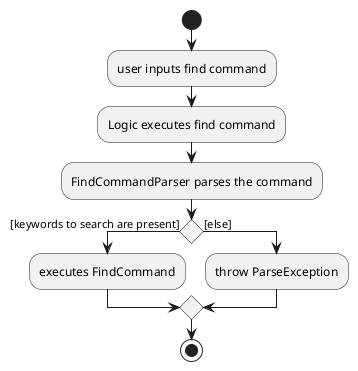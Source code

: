 @startuml
start
:user inputs find command;
:Logic executes find command;
:FindCommandParser parses the command;

    if () then ([keywords to search are present])
        :executes FindCommand;

    else ([else])
    :throw ParseException;
    endif

stop

@enduml
